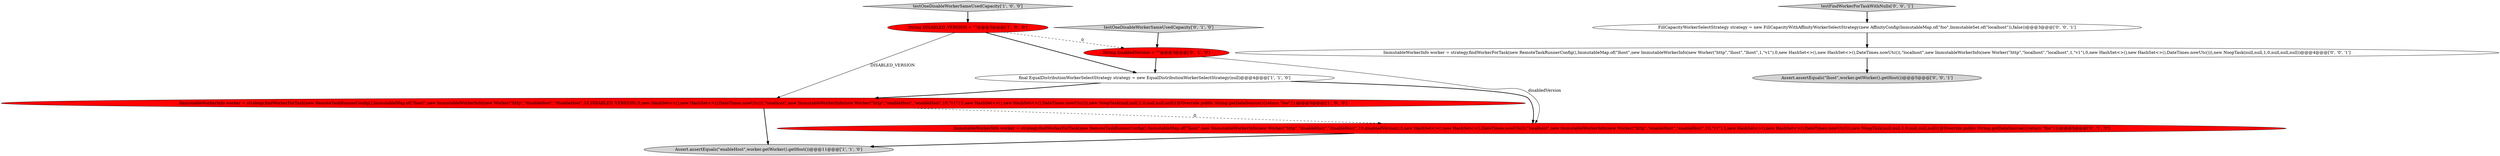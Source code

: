 digraph {
7 [style = filled, label = "testOneDisableWorkerSameUsedCapacity['0', '1', '0']", fillcolor = lightgray, shape = diamond image = "AAA0AAABBB2BBB"];
11 [style = filled, label = "Assert.assertEquals(\"lhost\",worker.getWorker().getHost())@@@5@@@['0', '0', '1']", fillcolor = lightgray, shape = ellipse image = "AAA0AAABBB3BBB"];
4 [style = filled, label = "testOneDisableWorkerSameUsedCapacity['1', '0', '0']", fillcolor = lightgray, shape = diamond image = "AAA0AAABBB1BBB"];
0 [style = filled, label = "String DISABLED_VERSION = \"\"@@@3@@@['1', '0', '0']", fillcolor = red, shape = ellipse image = "AAA1AAABBB1BBB"];
8 [style = filled, label = "FillCapacityWorkerSelectStrategy strategy = new FillCapacityWithAffinityWorkerSelectStrategy(new AffinityConfig(ImmutableMap.of(\"foo\",ImmutableSet.of(\"localhost\")),false))@@@3@@@['0', '0', '1']", fillcolor = white, shape = ellipse image = "AAA0AAABBB3BBB"];
9 [style = filled, label = "ImmutableWorkerInfo worker = strategy.findWorkerForTask(new RemoteTaskRunnerConfig(),ImmutableMap.of(\"lhost\",new ImmutableWorkerInfo(new Worker(\"http\",\"lhost\",\"lhost\",1,\"v1\"),0,new HashSet<>(),new HashSet<>(),DateTimes.nowUtc()),\"localhost\",new ImmutableWorkerInfo(new Worker(\"http\",\"localhost\",\"localhost\",1,\"v1\"),0,new HashSet<>(),new HashSet<>(),DateTimes.nowUtc())),new NoopTask(null,null,1,0,null,null,null))@@@4@@@['0', '0', '1']", fillcolor = white, shape = ellipse image = "AAA0AAABBB3BBB"];
2 [style = filled, label = "final EqualDistributionWorkerSelectStrategy strategy = new EqualDistributionWorkerSelectStrategy(null)@@@4@@@['1', '1', '0']", fillcolor = white, shape = ellipse image = "AAA0AAABBB1BBB"];
3 [style = filled, label = "Assert.assertEquals(\"enableHost\",worker.getWorker().getHost())@@@11@@@['1', '1', '0']", fillcolor = lightgray, shape = ellipse image = "AAA0AAABBB1BBB"];
6 [style = filled, label = "ImmutableWorkerInfo worker = strategy.findWorkerForTask(new RemoteTaskRunnerConfig(),ImmutableMap.of(\"lhost\",new ImmutableWorkerInfo(new Worker(\"http\",\"disableHost\",\"disableHost\",10,disabledVersion),5,new HashSet<>(),new HashSet<>(),DateTimes.nowUtc()),\"localhost\",new ImmutableWorkerInfo(new Worker(\"http\",\"enableHost\",\"enableHost\",10,\"v1\"),5,new HashSet<>(),new HashSet<>(),DateTimes.nowUtc())),new NoopTask(null,null,1,0,null,null,null){@Override public String getDataSource(){return \"foo\"}})@@@5@@@['0', '1', '0']", fillcolor = red, shape = ellipse image = "AAA1AAABBB2BBB"];
10 [style = filled, label = "testFindWorkerForTaskWithNulls['0', '0', '1']", fillcolor = lightgray, shape = diamond image = "AAA0AAABBB3BBB"];
1 [style = filled, label = "ImmutableWorkerInfo worker = strategy.findWorkerForTask(new RemoteTaskRunnerConfig(),ImmutableMap.of(\"lhost\",new ImmutableWorkerInfo(new Worker(\"http\",\"disableHost\",\"disableHost\",10,DISABLED_VERSION),5,new HashSet<>(),new HashSet<>(),DateTimes.nowUtc()),\"localhost\",new ImmutableWorkerInfo(new Worker(\"http\",\"enableHost\",\"enableHost\",10,\"v1\"),5,new HashSet<>(),new HashSet<>(),DateTimes.nowUtc())),new NoopTask(null,null,1,0,null,null,null){@Override public String getDataSource(){return \"foo\"}})@@@5@@@['1', '0', '0']", fillcolor = red, shape = ellipse image = "AAA1AAABBB1BBB"];
5 [style = filled, label = "String disabledVersion = \"\"@@@3@@@['0', '1', '0']", fillcolor = red, shape = ellipse image = "AAA1AAABBB2BBB"];
1->3 [style = bold, label=""];
6->3 [style = bold, label=""];
5->2 [style = bold, label=""];
7->5 [style = bold, label=""];
9->11 [style = bold, label=""];
10->8 [style = bold, label=""];
0->5 [style = dashed, label="0"];
0->1 [style = solid, label="DISABLED_VERSION"];
2->6 [style = bold, label=""];
2->1 [style = bold, label=""];
1->6 [style = dashed, label="0"];
4->0 [style = bold, label=""];
0->2 [style = bold, label=""];
8->9 [style = bold, label=""];
5->6 [style = solid, label="disabledVersion"];
}
